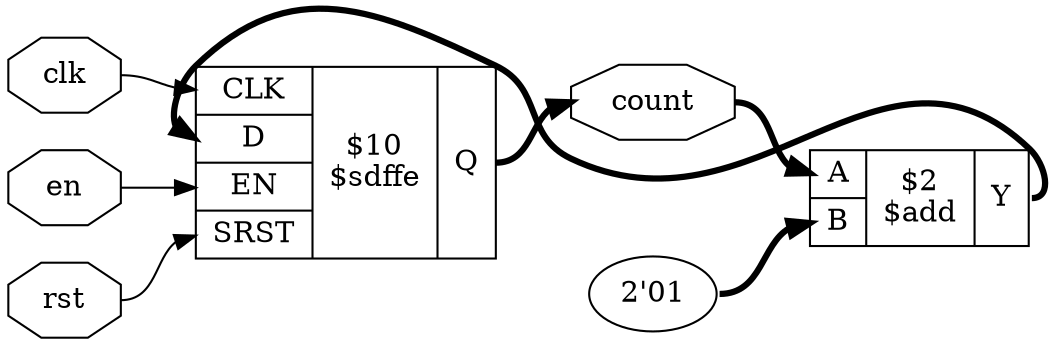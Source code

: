 digraph "counter" {
rankdir="LR";
remincross=true;
n2 [ shape=octagon, label="clk", color="black", fontcolor="black"];
n3 [ shape=octagon, label="count", color="black", fontcolor="black"];
n4 [ shape=octagon, label="en", color="black", fontcolor="black"];
n5 [ shape=octagon, label="rst", color="black", fontcolor="black"];
v0 [ label="2'01" ];
c9 [ shape=record, label="{{<p6> A|<p7> B}|$2\n$add|{<p8> Y}}",  ];
c15 [ shape=record, label="{{<p10> CLK|<p11> D|<p12> EN|<p13> SRST}|$10\n$sdffe|{<p14> Q}}",  ];
c9:p8:e -> c15:p11:w [color="black", fontcolor="black", style="setlinewidth(3)", label=""];
n2:e -> c15:p10:w [color="black", fontcolor="black", label=""];
c15:p14:e -> n3:w [color="black", fontcolor="black", style="setlinewidth(3)", label=""];
n3:e -> c9:p6:w [color="black", fontcolor="black", style="setlinewidth(3)", label=""];
n4:e -> c15:p12:w [color="black", fontcolor="black", label=""];
n5:e -> c15:p13:w [color="black", fontcolor="black", label=""];
v0:e -> c9:p7:w [color="black", fontcolor="black", style="setlinewidth(3)", label=""];
}
